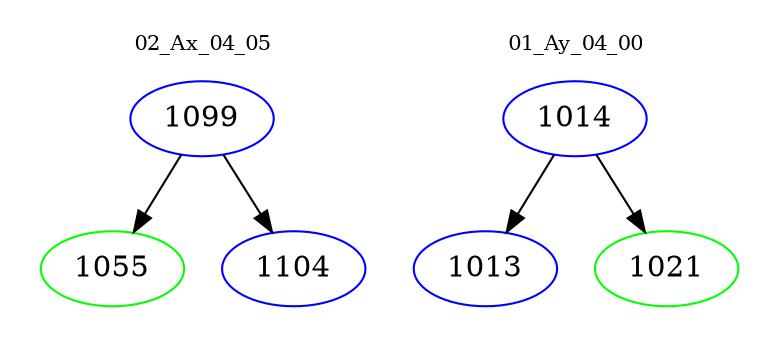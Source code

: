 digraph{
subgraph cluster_0 {
color = white
label = "02_Ax_04_05";
fontsize=10;
T0_1099 [label="1099", color="blue"]
T0_1099 -> T0_1055 [color="black"]
T0_1055 [label="1055", color="green"]
T0_1099 -> T0_1104 [color="black"]
T0_1104 [label="1104", color="blue"]
}
subgraph cluster_1 {
color = white
label = "01_Ay_04_00";
fontsize=10;
T1_1014 [label="1014", color="blue"]
T1_1014 -> T1_1013 [color="black"]
T1_1013 [label="1013", color="blue"]
T1_1014 -> T1_1021 [color="black"]
T1_1021 [label="1021", color="green"]
}
}
